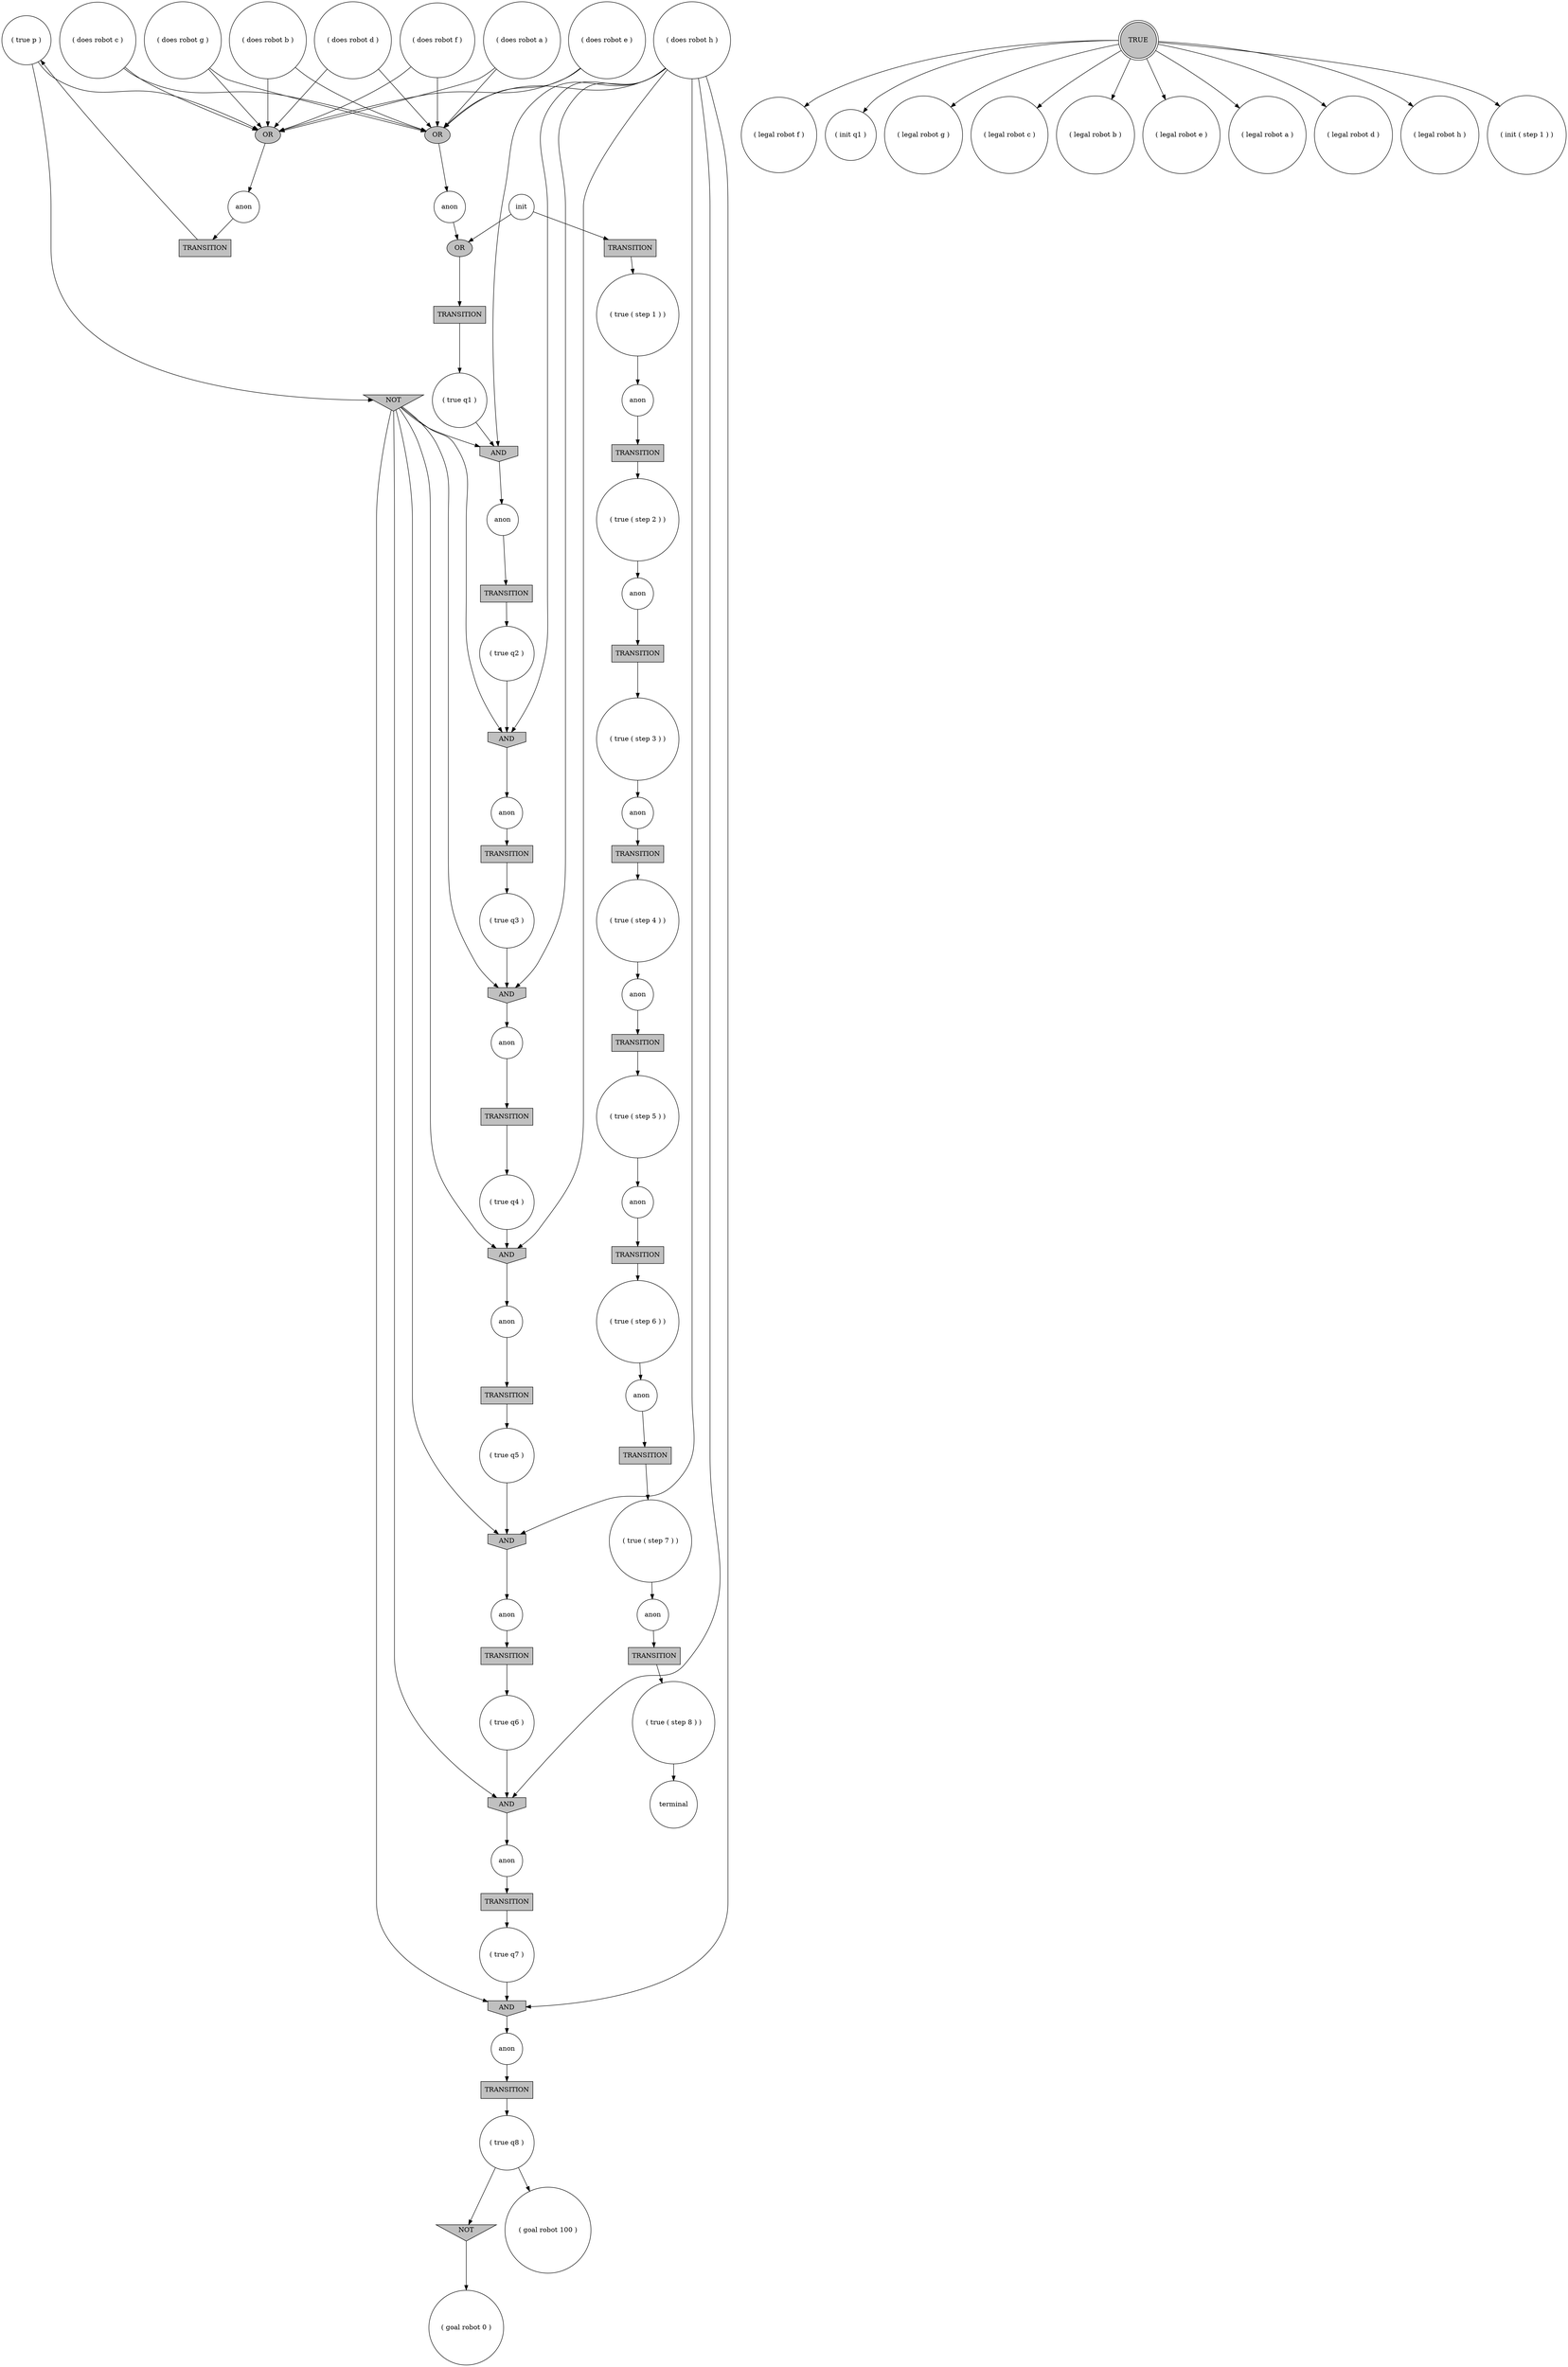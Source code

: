 digraph propNet
{
	"@b3f1cbf"[shape=circle, style= filled, fillcolor=white, label="terminal"]; 
	"@3a809680"[shape=circle, style= filled, fillcolor=white, label="( true q5 )"]; "@3a809680"->"@4e9cf264"; 
	"@4cc22642"[shape=circle, style= filled, fillcolor=white, label="anon"]; "@4cc22642"->"@4fd6174a"; 
	"@37e553e6"[shape=circle, style= filled, fillcolor=white, label="( does robot b )"]; "@37e553e6"->"@41f624e7"; "@37e553e6"->"@24d68260"; 
	"@270122"[shape=box, style= filled, fillcolor=grey, label="TRANSITION"]; "@270122"->"@3a809680"; 
	"@352171a7"[shape=circle, style= filled, fillcolor=white, label="( true q8 )"]; "@352171a7"->"@440ca59e"; "@352171a7"->"@1248ad81"; 
	"@2ba4bd2e"[shape=box, style= filled, fillcolor=grey, label="TRANSITION"]; "@2ba4bd2e"->"@33e66f95"; 
	"@38b5f33e"[shape=invtriangle, style= filled, fillcolor=grey, label="NOT"]; "@38b5f33e"->"@6c90dab1"; "@38b5f33e"->"@43819d32"; "@38b5f33e"->"@7c410522"; "@38b5f33e"->"@17ae027b"; "@38b5f33e"->"@4e9cf264"; "@38b5f33e"->"@dd3bbbf"; "@38b5f33e"->"@1d1701"; 
	"@324446c8"[shape=box, style= filled, fillcolor=grey, label="TRANSITION"]; "@324446c8"->"@5806a918"; 
	"@23c2664d"[shape=circle, style= filled, fillcolor=white, label="anon"]; "@23c2664d"->"@7810830"; 
	"@2bcc3f5c"[shape=circle, style= filled, fillcolor=white, label="( true q3 )"]; "@2bcc3f5c"->"@43819d32"; 
	"@41f624e7"[shape=ellipse, style= filled, fillcolor=grey, label="OR"]; "@41f624e7"->"@3298e671"; 
	"@47890818"[shape=circle, style= filled, fillcolor=white, label="( legal robot f )"]; 
	"@aaa8d38"[shape=circle, style= filled, fillcolor=white, label="anon"]; "@aaa8d38"->"@403e15e4"; 
	"@440ca59e"[shape=invtriangle, style= filled, fillcolor=grey, label="NOT"]; "@440ca59e"->"@3b2af395"; 
	"@548df11e"[shape=circle, style= filled, fillcolor=white, label="( init q1 )"]; 
	"@2d7f07eb"[shape=box, style= filled, fillcolor=grey, label="TRANSITION"]; "@2d7f07eb"->"@b4ab082"; 
	"@7330d226"[shape=circle, style= filled, fillcolor=white, label="( true q1 )"]; "@7330d226"->"@dd3bbbf"; 
	"@1d2ec8b9"[shape=circle, style= filled, fillcolor=white, label="init"]; "@1d2ec8b9"->"@7881c549"; "@1d2ec8b9"->"@62bdf011"; 
	"@42662f7f"[shape=circle, style= filled, fillcolor=white, label="anon"]; "@42662f7f"->"@3a8b9578"; 
	"@303c83a7"[shape=circle, style= filled, fillcolor=white, label="anon"]; "@303c83a7"->"@3d0b1838"; 
	"@4fd6174a"[shape=box, style= filled, fillcolor=grey, label="TRANSITION"]; "@4fd6174a"->"@729da3c9"; 
	"@1d1701"[shape=invhouse, style= filled, fillcolor=grey, label="AND"]; "@1d1701"->"@54f75505"; 
	"@3e4524d8"[shape=box, style= filled, fillcolor=grey, label="TRANSITION"]; "@3e4524d8"->"@352171a7"; 
	"@5806a918"[shape=circle, style= filled, fillcolor=white, label="( true ( step 3 ) )"]; "@5806a918"->"@7b1c2a48"; 
	"@6c90dab1"[shape=invhouse, style= filled, fillcolor=grey, label="AND"]; "@6c90dab1"->"@39ea68bb"; 
	"@3b122737"[shape=circle, style= filled, fillcolor=white, label="anon"]; "@3b122737"->"@3006b3f3"; 
	"@213ca790"[shape=circle, style= filled, fillcolor=white, label="( true p )"]; "@213ca790"->"@24d68260"; "@213ca790"->"@38b5f33e"; 
	"@62bdf011"[shape=box, style= filled, fillcolor=grey, label="TRANSITION"]; "@62bdf011"->"@b699f8c"; 
	"@f47f5eb"[shape=circle, style= filled, fillcolor=white, label="( legal robot g )"]; 
	"@44bc4f93"[shape=circle, style= filled, fillcolor=white, label="( does robot d )"]; "@44bc4f93"->"@41f624e7"; "@44bc4f93"->"@24d68260"; 
	"@ea65189"[shape=circle, style= filled, fillcolor=white, label="( legal robot c )"]; 
	"@3e88dd38"[shape=circle, style= filled, fillcolor=white, label="( true q6 )"]; "@3e88dd38"->"@17ae027b"; 
	"@7810830"[shape=box, style= filled, fillcolor=grey, label="TRANSITION"]; "@7810830"->"@2137856d"; 
	"@43819d32"[shape=invhouse, style= filled, fillcolor=grey, label="AND"]; "@43819d32"->"@2b8892d4"; 
	"@3d0b1838"[shape=box, style= filled, fillcolor=grey, label="TRANSITION"]; "@3d0b1838"->"@2320637d"; 
	"@24d68260"[shape=ellipse, style= filled, fillcolor=grey, label="OR"]; "@24d68260"->"@518843e5"; 
	"@21775ac0"[shape=circle, style= filled, fillcolor=white, label="( legal robot b )"]; 
	"@5c33f804"[shape=circle, style= filled, fillcolor=white, label="( legal robot e )"]; 
	"@1c58ffd"[shape=circle, style= filled, fillcolor=white, label="( true ( step 5 ) )"]; "@1c58ffd"->"@4cc22642"; 
	"@7783f838"[shape=circle, style= filled, fillcolor=white, label="( true ( step 4 ) )"]; "@7783f838"->"@3b122737"; 
	"@2976324a"[shape=circle, style= filled, fillcolor=white, label="( does robot f )"]; "@2976324a"->"@41f624e7"; "@2976324a"->"@24d68260"; 
	"@3b2af395"[shape=circle, style= filled, fillcolor=white, label="( goal robot 0 )"]; 
	"@6bdbc99f"[shape=circle, style= filled, fillcolor=white, label="anon"]; "@6bdbc99f"->"@52940774"; 
	"@17a5bbc"[shape=circle, style= filled, fillcolor=white, label="( legal robot a )"]; 
	"@b4ab082"[shape=circle, style= filled, fillcolor=white, label="( true q7 )"]; "@b4ab082"->"@6c90dab1"; 
	"@7881c549"[shape=ellipse, style= filled, fillcolor=grey, label="OR"]; "@7881c549"->"@34d2680b"; 
	"@1248ad81"[shape=circle, style= filled, fillcolor=white, label="( goal robot 100 )"]; 
	"@33d1c001"[shape=circle, style= filled, fillcolor=white, label="( legal robot d )"]; 
	"@39ea68bb"[shape=circle, style= filled, fillcolor=white, label="anon"]; "@39ea68bb"->"@3e4524d8"; 
	"@5bcda19c"[shape=circle, style= filled, fillcolor=white, label="( does robot a )"]; "@5bcda19c"->"@41f624e7"; "@5bcda19c"->"@24d68260"; 
	"@83836ea"[shape=circle, style= filled, fillcolor=white, label="anon"]; "@83836ea"->"@270122"; 
	"@4dec033e"[shape=box, style= filled, fillcolor=grey, label="TRANSITION"]; "@4dec033e"->"@7783f838"; 
	"@7b1c2a48"[shape=circle, style= filled, fillcolor=white, label="anon"]; "@7b1c2a48"->"@4dec033e"; 
	"@729da3c9"[shape=circle, style= filled, fillcolor=white, label="( true ( step 6 ) )"]; "@729da3c9"->"@6bdbc99f"; 
	"@17ae027b"[shape=invhouse, style= filled, fillcolor=grey, label="AND"]; "@17ae027b"->"@704f973b"; 
	"@34d2680b"[shape=box, style= filled, fillcolor=grey, label="TRANSITION"]; "@34d2680b"->"@7330d226"; 
	"@2137856d"[shape=circle, style= filled, fillcolor=white, label="( true ( step 2 ) )"]; "@2137856d"->"@3594ab6"; 
	"@403e15e4"[shape=box, style= filled, fillcolor=grey, label="TRANSITION"]; "@403e15e4"->"@3e88dd38"; 
	"@2b8892d4"[shape=circle, style= filled, fillcolor=white, label="anon"]; "@2b8892d4"->"@2ba4bd2e"; 
	"@2320637d"[shape=circle, style= filled, fillcolor=white, label="( true ( step 8 ) )"]; "@2320637d"->"@b3f1cbf"; 
	"@1fb4746a"[shape=circle, style= filled, fillcolor=white, label="( does robot e )"]; "@1fb4746a"->"@41f624e7"; "@1fb4746a"->"@24d68260"; 
	"@52940774"[shape=box, style= filled, fillcolor=grey, label="TRANSITION"]; "@52940774"->"@7cc0edb0"; 
	"@4acb9da9"[shape=circle, style= filled, fillcolor=white, label="( does robot c )"]; "@4acb9da9"->"@41f624e7"; "@4acb9da9"->"@24d68260"; 
	"@7c410522"[shape=invhouse, style= filled, fillcolor=grey, label="AND"]; "@7c410522"->"@83836ea"; 
	"@64b345d6"[shape=circle, style= filled, fillcolor=white, label="( does robot h )"]; "@64b345d6"->"@6c90dab1"; "@64b345d6"->"@41f624e7"; "@64b345d6"->"@43819d32"; "@64b345d6"->"@7c410522"; "@64b345d6"->"@17ae027b"; "@64b345d6"->"@4e9cf264"; "@64b345d6"->"@dd3bbbf"; "@64b345d6"->"@1d1701"; 
	"@b699f8c"[shape=circle, style= filled, fillcolor=white, label="( true ( step 1 ) )"]; "@b699f8c"->"@23c2664d"; 
	"@3f9720f1"[shape=box, style= filled, fillcolor=grey, label="TRANSITION"]; "@3f9720f1"->"@213ca790"; 
	"@6863bc8b"[shape=box, style= filled, fillcolor=grey, label="TRANSITION"]; "@6863bc8b"->"@2bcc3f5c"; 
	"@3298e671"[shape=circle, style= filled, fillcolor=white, label="anon"]; "@3298e671"->"@7881c549"; 
	"@dd3bbbf"[shape=invhouse, style= filled, fillcolor=grey, label="AND"]; "@dd3bbbf"->"@42662f7f"; 
	"@518843e5"[shape=circle, style= filled, fillcolor=white, label="anon"]; "@518843e5"->"@3f9720f1"; 
	"@3594ab6"[shape=circle, style= filled, fillcolor=white, label="anon"]; "@3594ab6"->"@324446c8"; 
	"@7cc0edb0"[shape=circle, style= filled, fillcolor=white, label="( true ( step 7 ) )"]; "@7cc0edb0"->"@303c83a7"; 
	"@54f75505"[shape=circle, style= filled, fillcolor=white, label="anon"]; "@54f75505"->"@6863bc8b"; 
	"@33e66f95"[shape=circle, style= filled, fillcolor=white, label="( true q4 )"]; "@33e66f95"->"@7c410522"; 
	"@3a8b9578"[shape=box, style= filled, fillcolor=grey, label="TRANSITION"]; "@3a8b9578"->"@10835afe"; 
	"@22a61255"[shape=circle, style= filled, fillcolor=white, label="( legal robot h )"]; 
	"@704f973b"[shape=circle, style= filled, fillcolor=white, label="anon"]; "@704f973b"->"@2d7f07eb"; 
	"@3006b3f3"[shape=box, style= filled, fillcolor=grey, label="TRANSITION"]; "@3006b3f3"->"@1c58ffd"; 
	"@720a54ff"[shape=circle, style= filled, fillcolor=white, label="( init ( step 1 ) )"]; 
	"@4e9cf264"[shape=invhouse, style= filled, fillcolor=grey, label="AND"]; "@4e9cf264"->"@aaa8d38"; 
	"@10835afe"[shape=circle, style= filled, fillcolor=white, label="( true q2 )"]; "@10835afe"->"@1d1701"; 
	"@605104af"[shape=circle, style= filled, fillcolor=white, label="( does robot g )"]; "@605104af"->"@41f624e7"; "@605104af"->"@24d68260"; 
	"@3f5600a9"[shape=doublecircle, style= filled, fillcolor=grey, label="TRUE"]; "@3f5600a9"->"@33d1c001"; "@3f5600a9"->"@47890818"; "@3f5600a9"->"@22a61255"; "@3f5600a9"->"@548df11e"; "@3f5600a9"->"@720a54ff"; "@3f5600a9"->"@17a5bbc"; "@3f5600a9"->"@21775ac0"; "@3f5600a9"->"@5c33f804"; "@3f5600a9"->"@f47f5eb"; "@3f5600a9"->"@ea65189"; 
}
